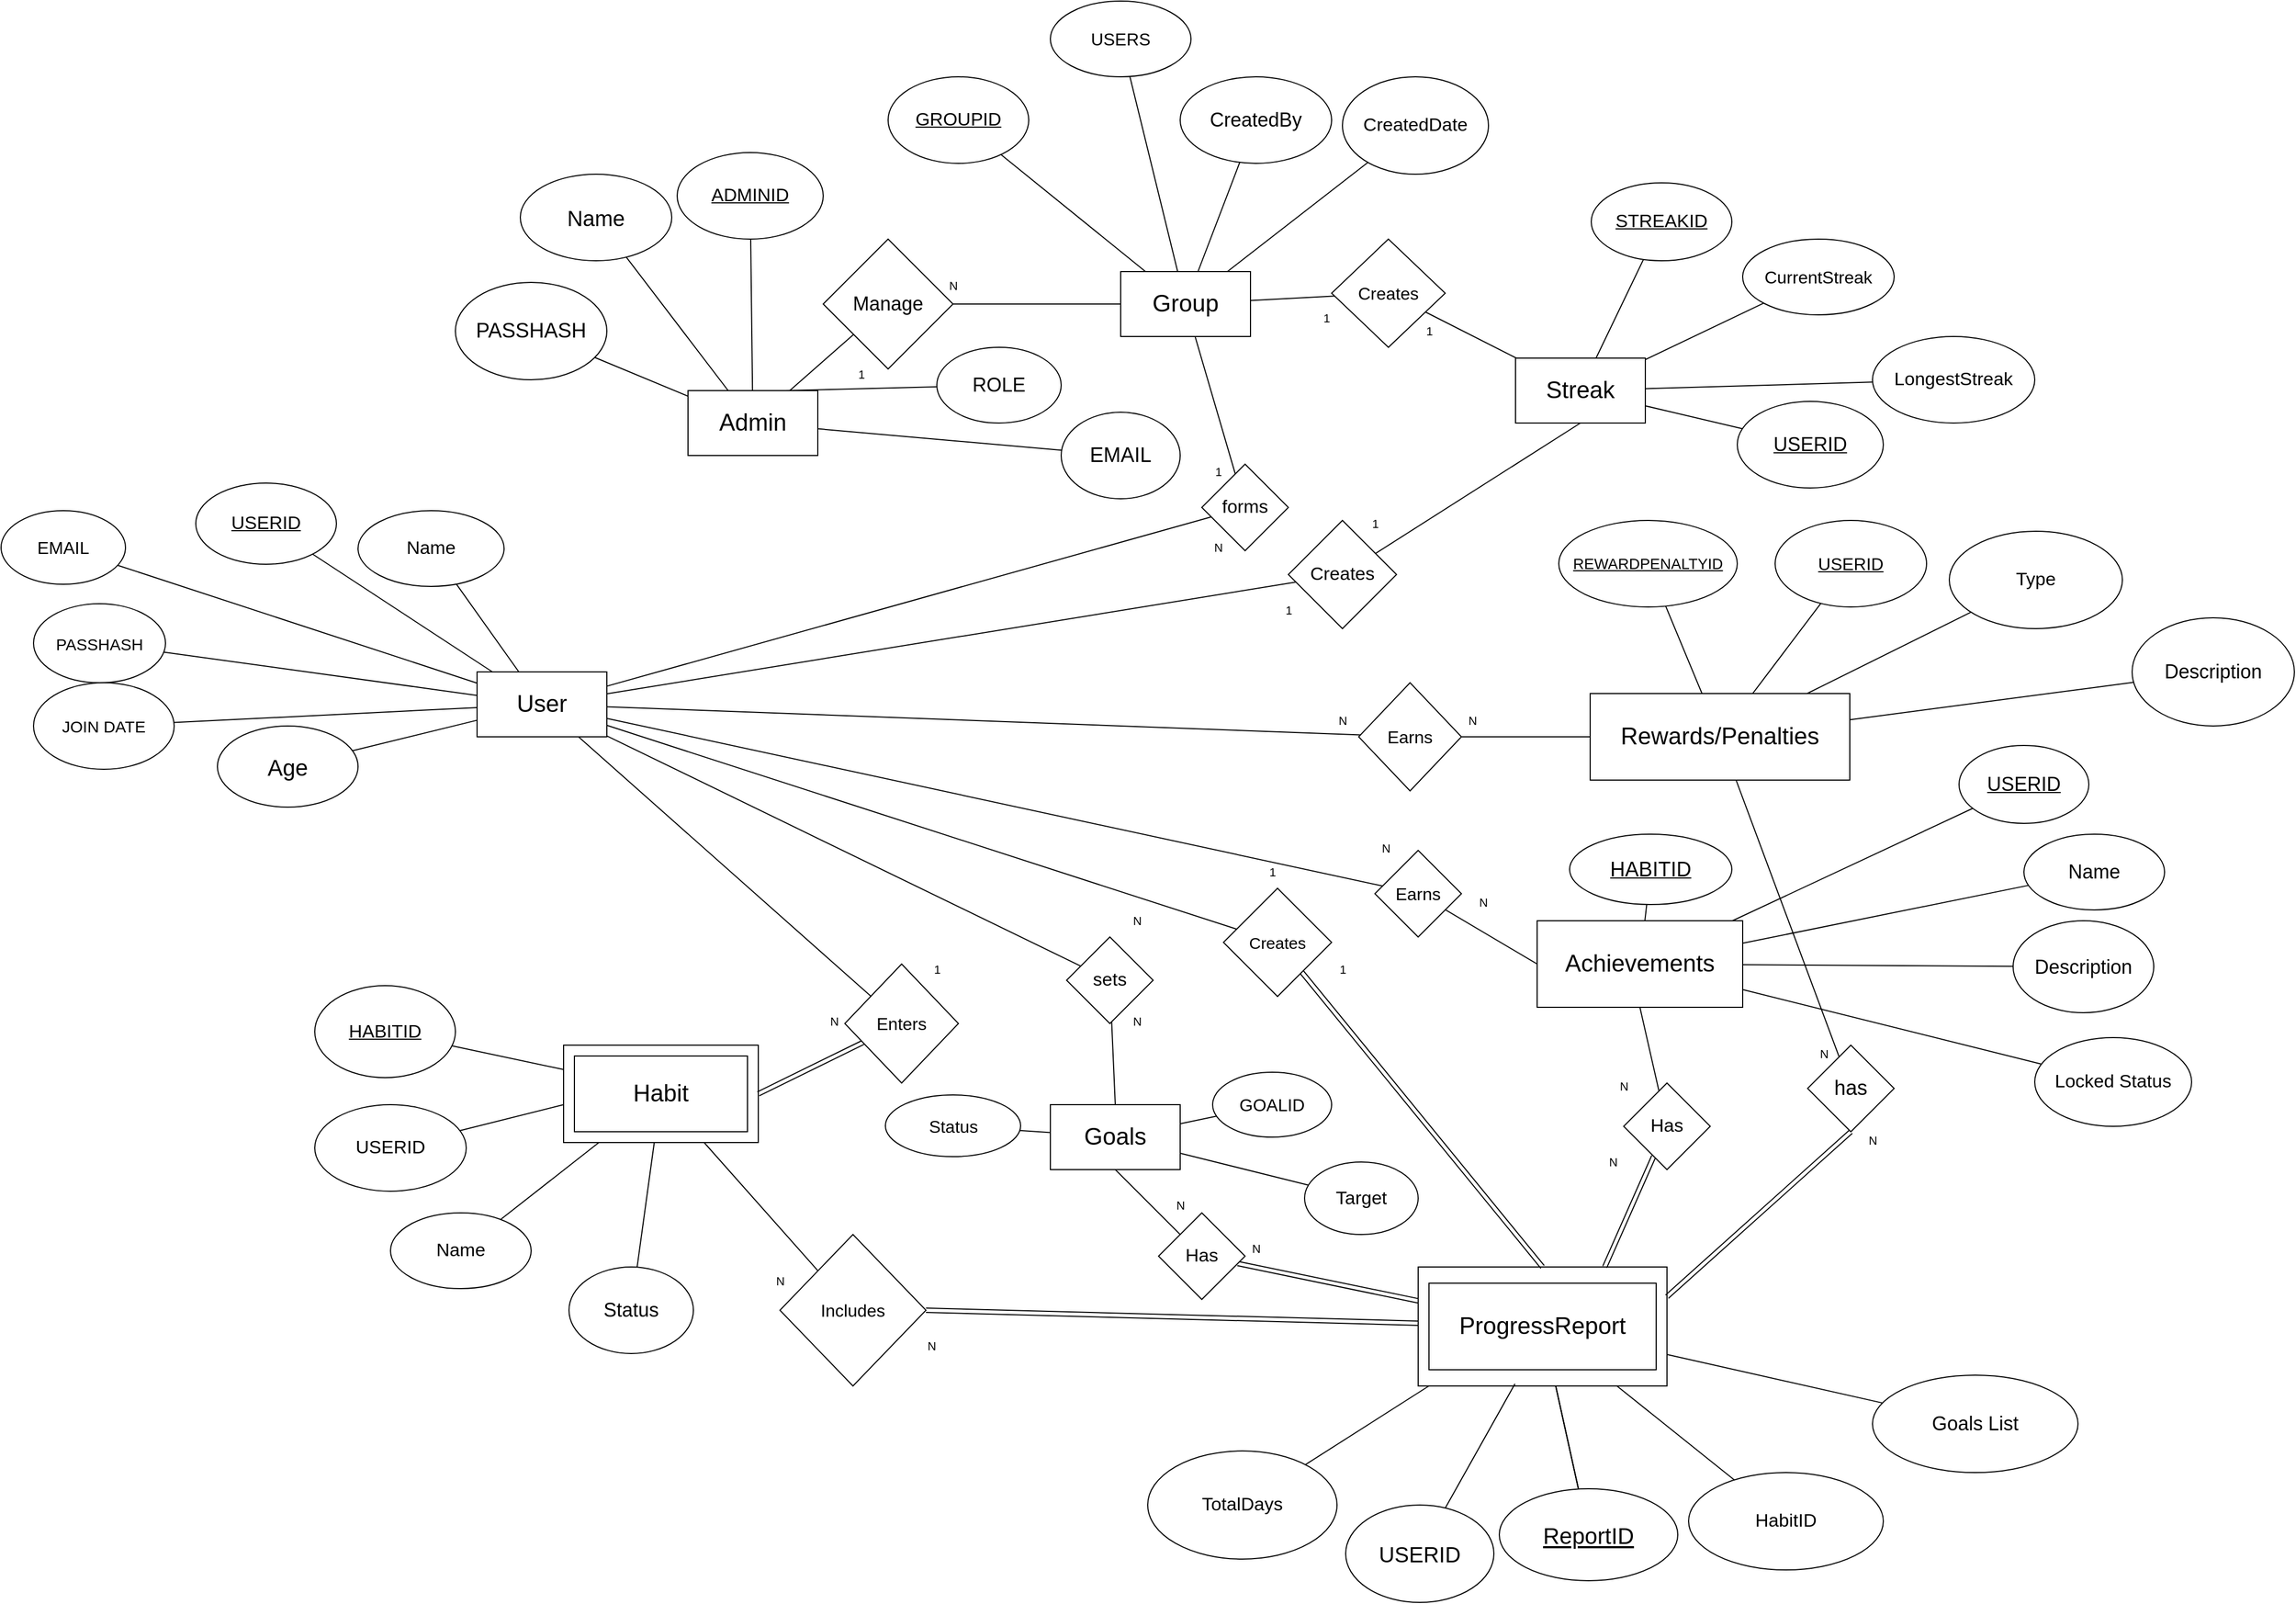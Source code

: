 <mxfile version="26.0.16">
  <diagram name="Page-1" id="hksbCuW23tJVjGmWREl6">
    <mxGraphModel dx="4067" dy="3010" grid="1" gridSize="10" guides="1" tooltips="1" connect="1" arrows="1" fold="1" page="1" pageScale="1" pageWidth="850" pageHeight="1100" math="0" shadow="0">
      <root>
        <mxCell id="0" />
        <mxCell id="1" parent="0" />
        <mxCell id="W9ihRem-RopsjmL4uKQ5-1" value="" style="edgeStyle=none;shape=link;rounded=0;orthogonalLoop=1;jettySize=auto;html=1;strokeColor=default;align=center;verticalAlign=middle;fontFamily=Helvetica;fontSize=11;fontColor=default;labelBackgroundColor=default;startFill=0;endArrow=none;" edge="1" parent="1" source="W9ihRem-RopsjmL4uKQ5-8" target="W9ihRem-RopsjmL4uKQ5-91">
          <mxGeometry relative="1" as="geometry" />
        </mxCell>
        <mxCell id="W9ihRem-RopsjmL4uKQ5-2" style="edgeStyle=none;shape=link;rounded=0;orthogonalLoop=1;jettySize=auto;html=1;strokeColor=default;align=center;verticalAlign=middle;fontFamily=Helvetica;fontSize=11;fontColor=default;labelBackgroundColor=default;startFill=0;endArrow=none;entryX=1;entryY=0.5;entryDx=0;entryDy=0;" edge="1" parent="1" source="W9ihRem-RopsjmL4uKQ5-8" target="W9ihRem-RopsjmL4uKQ5-92">
          <mxGeometry relative="1" as="geometry">
            <mxPoint x="200" y="1010" as="targetPoint" />
          </mxGeometry>
        </mxCell>
        <mxCell id="W9ihRem-RopsjmL4uKQ5-3" value="" style="edgeStyle=none;shape=connector;rounded=0;orthogonalLoop=1;jettySize=auto;html=1;strokeColor=default;align=center;verticalAlign=middle;fontFamily=Helvetica;fontSize=11;fontColor=default;labelBackgroundColor=default;startFill=0;endArrow=none;" edge="1" parent="1" source="W9ihRem-RopsjmL4uKQ5-8" target="W9ihRem-RopsjmL4uKQ5-120">
          <mxGeometry relative="1" as="geometry" />
        </mxCell>
        <mxCell id="W9ihRem-RopsjmL4uKQ5-4" value="" style="edgeStyle=none;shape=connector;rounded=0;orthogonalLoop=1;jettySize=auto;html=1;strokeColor=default;align=center;verticalAlign=middle;fontFamily=Helvetica;fontSize=11;fontColor=default;labelBackgroundColor=default;startFill=0;endArrow=none;" edge="1" parent="1" source="W9ihRem-RopsjmL4uKQ5-8" target="W9ihRem-RopsjmL4uKQ5-122">
          <mxGeometry relative="1" as="geometry" />
        </mxCell>
        <mxCell id="W9ihRem-RopsjmL4uKQ5-5" value="" style="edgeStyle=none;shape=connector;rounded=0;orthogonalLoop=1;jettySize=auto;html=1;strokeColor=default;align=center;verticalAlign=middle;fontFamily=Helvetica;fontSize=11;fontColor=default;labelBackgroundColor=default;startFill=0;endArrow=none;" edge="1" parent="1" source="W9ihRem-RopsjmL4uKQ5-8" target="W9ihRem-RopsjmL4uKQ5-120">
          <mxGeometry relative="1" as="geometry" />
        </mxCell>
        <mxCell id="W9ihRem-RopsjmL4uKQ5-6" value="" style="edgeStyle=none;shape=connector;rounded=0;orthogonalLoop=1;jettySize=auto;html=1;strokeColor=default;align=center;verticalAlign=middle;fontFamily=Helvetica;fontSize=11;fontColor=default;labelBackgroundColor=default;startFill=0;endArrow=none;" edge="1" parent="1" source="W9ihRem-RopsjmL4uKQ5-8" target="W9ihRem-RopsjmL4uKQ5-120">
          <mxGeometry relative="1" as="geometry" />
        </mxCell>
        <mxCell id="W9ihRem-RopsjmL4uKQ5-7" value="" style="edgeStyle=none;shape=connector;rounded=0;orthogonalLoop=1;jettySize=auto;html=1;strokeColor=default;align=center;verticalAlign=middle;fontFamily=Helvetica;fontSize=11;fontColor=default;labelBackgroundColor=default;startFill=0;endArrow=none;" edge="1" parent="1" source="W9ihRem-RopsjmL4uKQ5-8" target="W9ihRem-RopsjmL4uKQ5-124">
          <mxGeometry relative="1" as="geometry" />
        </mxCell>
        <mxCell id="W9ihRem-RopsjmL4uKQ5-8" value="" style="rounded=0;whiteSpace=wrap;html=1;fontFamily=Helvetica;fontSize=11;fontColor=default;labelBackgroundColor=default;" vertex="1" parent="1">
          <mxGeometry x="640" y="940" width="230" height="110" as="geometry" />
        </mxCell>
        <mxCell id="W9ihRem-RopsjmL4uKQ5-9" value="" style="edgeStyle=none;shape=connector;rounded=0;orthogonalLoop=1;jettySize=auto;html=1;strokeColor=default;align=center;verticalAlign=middle;fontFamily=Helvetica;fontSize=11;fontColor=default;labelBackgroundColor=default;startFill=0;endArrow=none;" edge="1" parent="1" source="W9ihRem-RopsjmL4uKQ5-13" target="W9ihRem-RopsjmL4uKQ5-92">
          <mxGeometry relative="1" as="geometry" />
        </mxCell>
        <mxCell id="W9ihRem-RopsjmL4uKQ5-10" value="" style="edgeStyle=none;shape=connector;rounded=0;orthogonalLoop=1;jettySize=auto;html=1;strokeColor=default;align=center;verticalAlign=middle;fontFamily=Helvetica;fontSize=11;fontColor=default;labelBackgroundColor=default;startFill=0;endArrow=none;" edge="1" parent="1" source="W9ihRem-RopsjmL4uKQ5-13" target="W9ihRem-RopsjmL4uKQ5-146">
          <mxGeometry relative="1" as="geometry" />
        </mxCell>
        <mxCell id="W9ihRem-RopsjmL4uKQ5-11" value="" style="edgeStyle=none;shape=connector;rounded=0;orthogonalLoop=1;jettySize=auto;html=1;strokeColor=default;align=center;verticalAlign=middle;fontFamily=Helvetica;fontSize=11;fontColor=default;labelBackgroundColor=default;startFill=0;endArrow=none;" edge="1" parent="1" source="W9ihRem-RopsjmL4uKQ5-13" target="W9ihRem-RopsjmL4uKQ5-147">
          <mxGeometry relative="1" as="geometry" />
        </mxCell>
        <mxCell id="W9ihRem-RopsjmL4uKQ5-12" value="" style="edgeStyle=none;shape=connector;rounded=0;orthogonalLoop=1;jettySize=auto;html=1;strokeColor=default;align=center;verticalAlign=middle;fontFamily=Helvetica;fontSize=11;fontColor=default;labelBackgroundColor=default;startFill=0;endArrow=none;exitX=0;exitY=0.25;exitDx=0;exitDy=0;" edge="1" parent="1" source="W9ihRem-RopsjmL4uKQ5-13" target="W9ihRem-RopsjmL4uKQ5-148">
          <mxGeometry relative="1" as="geometry">
            <mxPoint x="-150" y="710.182" as="sourcePoint" />
          </mxGeometry>
        </mxCell>
        <mxCell id="W9ihRem-RopsjmL4uKQ5-13" value="" style="rounded=0;whiteSpace=wrap;html=1;fontFamily=Helvetica;fontSize=11;fontColor=default;labelBackgroundColor=default;" vertex="1" parent="1">
          <mxGeometry x="-150" y="735" width="180" height="90" as="geometry" />
        </mxCell>
        <mxCell id="W9ihRem-RopsjmL4uKQ5-14" value="" style="shape=connector;rounded=0;orthogonalLoop=1;jettySize=auto;html=1;strokeColor=default;align=center;verticalAlign=middle;fontFamily=Helvetica;fontSize=11;fontColor=default;labelBackgroundColor=default;startFill=0;endArrow=none;" edge="1" parent="1" source="W9ihRem-RopsjmL4uKQ5-20" target="W9ihRem-RopsjmL4uKQ5-74">
          <mxGeometry relative="1" as="geometry" />
        </mxCell>
        <mxCell id="W9ihRem-RopsjmL4uKQ5-15" value="" style="edgeStyle=none;shape=connector;rounded=0;orthogonalLoop=1;jettySize=auto;html=1;strokeColor=default;align=center;verticalAlign=middle;fontFamily=Helvetica;fontSize=11;fontColor=default;labelBackgroundColor=default;startFill=0;endArrow=none;" edge="1" parent="1" source="W9ihRem-RopsjmL4uKQ5-20" target="W9ihRem-RopsjmL4uKQ5-155">
          <mxGeometry relative="1" as="geometry" />
        </mxCell>
        <mxCell id="W9ihRem-RopsjmL4uKQ5-16" value="" style="edgeStyle=none;shape=connector;rounded=0;orthogonalLoop=1;jettySize=auto;html=1;strokeColor=default;align=center;verticalAlign=middle;fontFamily=Helvetica;fontSize=11;fontColor=default;labelBackgroundColor=default;startFill=0;endArrow=none;" edge="1" parent="1" source="W9ihRem-RopsjmL4uKQ5-20" target="W9ihRem-RopsjmL4uKQ5-156">
          <mxGeometry relative="1" as="geometry" />
        </mxCell>
        <mxCell id="W9ihRem-RopsjmL4uKQ5-17" value="" style="edgeStyle=none;shape=connector;rounded=0;orthogonalLoop=1;jettySize=auto;html=1;strokeColor=default;align=center;verticalAlign=middle;fontFamily=Helvetica;fontSize=11;fontColor=default;labelBackgroundColor=default;startFill=0;endArrow=none;" edge="1" parent="1" source="W9ihRem-RopsjmL4uKQ5-20" target="W9ihRem-RopsjmL4uKQ5-157">
          <mxGeometry relative="1" as="geometry" />
        </mxCell>
        <mxCell id="W9ihRem-RopsjmL4uKQ5-18" value="" style="edgeStyle=none;shape=connector;rounded=0;orthogonalLoop=1;jettySize=auto;html=1;strokeColor=default;align=center;verticalAlign=middle;fontFamily=Helvetica;fontSize=11;fontColor=default;labelBackgroundColor=default;startFill=0;endArrow=none;exitX=0.75;exitY=0;exitDx=0;exitDy=0;" edge="1" parent="1" source="W9ihRem-RopsjmL4uKQ5-20" target="W9ihRem-RopsjmL4uKQ5-158">
          <mxGeometry relative="1" as="geometry">
            <mxPoint x="134.979" y="190" as="sourcePoint" />
          </mxGeometry>
        </mxCell>
        <mxCell id="W9ihRem-RopsjmL4uKQ5-19" value="" style="edgeStyle=none;shape=connector;rounded=0;orthogonalLoop=1;jettySize=auto;html=1;strokeColor=default;align=center;verticalAlign=middle;fontFamily=Helvetica;fontSize=11;fontColor=default;labelBackgroundColor=default;startFill=0;endArrow=none;" edge="1" parent="1" source="W9ihRem-RopsjmL4uKQ5-20" target="W9ihRem-RopsjmL4uKQ5-159">
          <mxGeometry relative="1" as="geometry" />
        </mxCell>
        <mxCell id="W9ihRem-RopsjmL4uKQ5-20" value="&lt;font style=&quot;font-size: 22px;&quot;&gt;Admin&lt;/font&gt;" style="rounded=0;whiteSpace=wrap;html=1;" vertex="1" parent="1">
          <mxGeometry x="-35" y="130" width="120" height="60" as="geometry" />
        </mxCell>
        <mxCell id="W9ihRem-RopsjmL4uKQ5-21" value="" style="edgeStyle=none;shape=connector;rounded=0;orthogonalLoop=1;jettySize=auto;html=1;strokeColor=default;align=center;verticalAlign=middle;fontFamily=Helvetica;fontSize=11;fontColor=default;labelBackgroundColor=default;startFill=0;endArrow=none;" edge="1" parent="1" source="W9ihRem-RopsjmL4uKQ5-26" target="W9ihRem-RopsjmL4uKQ5-125">
          <mxGeometry relative="1" as="geometry" />
        </mxCell>
        <mxCell id="W9ihRem-RopsjmL4uKQ5-22" value="" style="edgeStyle=none;shape=connector;rounded=0;orthogonalLoop=1;jettySize=auto;html=1;strokeColor=default;align=center;verticalAlign=middle;fontFamily=Helvetica;fontSize=11;fontColor=default;labelBackgroundColor=default;startFill=0;endArrow=none;" edge="1" parent="1" source="W9ihRem-RopsjmL4uKQ5-26" target="W9ihRem-RopsjmL4uKQ5-126">
          <mxGeometry relative="1" as="geometry" />
        </mxCell>
        <mxCell id="W9ihRem-RopsjmL4uKQ5-23" value="" style="edgeStyle=none;shape=connector;rounded=0;orthogonalLoop=1;jettySize=auto;html=1;strokeColor=default;align=center;verticalAlign=middle;fontFamily=Helvetica;fontSize=11;fontColor=default;labelBackgroundColor=default;startFill=0;endArrow=none;" edge="1" parent="1" source="W9ihRem-RopsjmL4uKQ5-26" target="W9ihRem-RopsjmL4uKQ5-127">
          <mxGeometry relative="1" as="geometry" />
        </mxCell>
        <mxCell id="W9ihRem-RopsjmL4uKQ5-24" value="" style="edgeStyle=none;shape=connector;rounded=0;orthogonalLoop=1;jettySize=auto;html=1;strokeColor=default;align=center;verticalAlign=middle;fontFamily=Helvetica;fontSize=11;fontColor=default;labelBackgroundColor=default;startFill=0;endArrow=none;" edge="1" parent="1" source="W9ihRem-RopsjmL4uKQ5-26" target="W9ihRem-RopsjmL4uKQ5-128">
          <mxGeometry relative="1" as="geometry" />
        </mxCell>
        <mxCell id="W9ihRem-RopsjmL4uKQ5-25" value="" style="edgeStyle=none;shape=connector;rounded=0;orthogonalLoop=1;jettySize=auto;html=1;strokeColor=default;align=center;verticalAlign=middle;fontFamily=Helvetica;fontSize=11;fontColor=default;labelBackgroundColor=default;startFill=0;endArrow=none;" edge="1" parent="1" source="W9ihRem-RopsjmL4uKQ5-26" target="W9ihRem-RopsjmL4uKQ5-129">
          <mxGeometry relative="1" as="geometry" />
        </mxCell>
        <mxCell id="W9ihRem-RopsjmL4uKQ5-26" value="&lt;font style=&quot;font-size: 22px;&quot;&gt;Achievements&lt;/font&gt;" style="rounded=0;whiteSpace=wrap;html=1;" vertex="1" parent="1">
          <mxGeometry x="750" y="620" width="190" height="80" as="geometry" />
        </mxCell>
        <mxCell id="W9ihRem-RopsjmL4uKQ5-27" value="" style="edgeStyle=none;shape=connector;rounded=0;orthogonalLoop=1;jettySize=auto;html=1;strokeColor=default;align=center;verticalAlign=middle;fontFamily=Helvetica;fontSize=11;fontColor=default;labelBackgroundColor=default;startFill=0;endArrow=none;" edge="1" parent="1" source="W9ihRem-RopsjmL4uKQ5-31" target="W9ihRem-RopsjmL4uKQ5-134">
          <mxGeometry relative="1" as="geometry" />
        </mxCell>
        <mxCell id="W9ihRem-RopsjmL4uKQ5-28" value="" style="edgeStyle=none;shape=connector;rounded=0;orthogonalLoop=1;jettySize=auto;html=1;strokeColor=default;align=center;verticalAlign=middle;fontFamily=Helvetica;fontSize=11;fontColor=default;labelBackgroundColor=default;startFill=0;endArrow=none;" edge="1" parent="1" source="W9ihRem-RopsjmL4uKQ5-31" target="W9ihRem-RopsjmL4uKQ5-135">
          <mxGeometry relative="1" as="geometry" />
        </mxCell>
        <mxCell id="W9ihRem-RopsjmL4uKQ5-29" value="" style="edgeStyle=none;shape=connector;rounded=0;orthogonalLoop=1;jettySize=auto;html=1;strokeColor=default;align=center;verticalAlign=middle;fontFamily=Helvetica;fontSize=11;fontColor=default;labelBackgroundColor=default;startFill=0;endArrow=none;" edge="1" parent="1" source="W9ihRem-RopsjmL4uKQ5-31" target="W9ihRem-RopsjmL4uKQ5-136">
          <mxGeometry relative="1" as="geometry" />
        </mxCell>
        <mxCell id="W9ihRem-RopsjmL4uKQ5-30" value="" style="edgeStyle=none;shape=connector;rounded=0;orthogonalLoop=1;jettySize=auto;html=1;strokeColor=default;align=center;verticalAlign=middle;fontFamily=Helvetica;fontSize=11;fontColor=default;labelBackgroundColor=default;startFill=0;endArrow=none;" edge="1" parent="1" source="W9ihRem-RopsjmL4uKQ5-31" target="W9ihRem-RopsjmL4uKQ5-137">
          <mxGeometry relative="1" as="geometry" />
        </mxCell>
        <mxCell id="W9ihRem-RopsjmL4uKQ5-31" value="&lt;font style=&quot;font-size: 22px;&quot;&gt;Streak&lt;/font&gt;" style="rounded=0;whiteSpace=wrap;html=1;" vertex="1" parent="1">
          <mxGeometry x="730" y="100" width="120" height="60" as="geometry" />
        </mxCell>
        <mxCell id="W9ihRem-RopsjmL4uKQ5-32" value="" style="edgeStyle=none;shape=connector;rounded=0;orthogonalLoop=1;jettySize=auto;html=1;strokeColor=default;align=center;verticalAlign=middle;fontFamily=Helvetica;fontSize=11;fontColor=default;labelBackgroundColor=default;startFill=0;endArrow=none;" edge="1" parent="1" target="W9ihRem-RopsjmL4uKQ5-145">
          <mxGeometry relative="1" as="geometry">
            <mxPoint x="-150" y="790" as="sourcePoint" />
          </mxGeometry>
        </mxCell>
        <mxCell id="W9ihRem-RopsjmL4uKQ5-33" value="&lt;font style=&quot;font-size: 22px;&quot;&gt;Habit&lt;/font&gt;" style="rounded=0;whiteSpace=wrap;html=1;" vertex="1" parent="1">
          <mxGeometry x="-140" y="745" width="160" height="70" as="geometry" />
        </mxCell>
        <mxCell id="W9ihRem-RopsjmL4uKQ5-34" value="" style="edgeStyle=none;shape=connector;rounded=0;orthogonalLoop=1;jettySize=auto;html=1;strokeColor=default;align=center;verticalAlign=middle;fontFamily=Helvetica;fontSize=11;fontColor=default;labelBackgroundColor=default;startFill=0;endArrow=none;" edge="1" parent="1" source="W9ihRem-RopsjmL4uKQ5-39" target="W9ihRem-RopsjmL4uKQ5-82">
          <mxGeometry relative="1" as="geometry" />
        </mxCell>
        <mxCell id="W9ihRem-RopsjmL4uKQ5-35" value="" style="edgeStyle=none;shape=connector;rounded=0;orthogonalLoop=1;jettySize=auto;html=1;strokeColor=default;align=center;verticalAlign=middle;fontFamily=Helvetica;fontSize=11;fontColor=default;labelBackgroundColor=default;startFill=0;endArrow=none;" edge="1" parent="1" source="W9ihRem-RopsjmL4uKQ5-39" target="W9ihRem-RopsjmL4uKQ5-130">
          <mxGeometry relative="1" as="geometry" />
        </mxCell>
        <mxCell id="W9ihRem-RopsjmL4uKQ5-36" value="" style="edgeStyle=none;shape=connector;rounded=0;orthogonalLoop=1;jettySize=auto;html=1;strokeColor=default;align=center;verticalAlign=middle;fontFamily=Helvetica;fontSize=11;fontColor=default;labelBackgroundColor=default;startFill=0;endArrow=none;" edge="1" parent="1" source="W9ihRem-RopsjmL4uKQ5-39" target="W9ihRem-RopsjmL4uKQ5-131">
          <mxGeometry relative="1" as="geometry" />
        </mxCell>
        <mxCell id="W9ihRem-RopsjmL4uKQ5-37" value="" style="edgeStyle=none;shape=connector;rounded=0;orthogonalLoop=1;jettySize=auto;html=1;strokeColor=default;align=center;verticalAlign=middle;fontFamily=Helvetica;fontSize=11;fontColor=default;labelBackgroundColor=default;startFill=0;endArrow=none;" edge="1" parent="1" source="W9ihRem-RopsjmL4uKQ5-39" target="W9ihRem-RopsjmL4uKQ5-132">
          <mxGeometry relative="1" as="geometry" />
        </mxCell>
        <mxCell id="W9ihRem-RopsjmL4uKQ5-38" value="" style="edgeStyle=none;shape=connector;rounded=0;orthogonalLoop=1;jettySize=auto;html=1;strokeColor=default;align=center;verticalAlign=middle;fontFamily=Helvetica;fontSize=11;fontColor=default;labelBackgroundColor=default;startFill=0;endArrow=none;" edge="1" parent="1" source="W9ihRem-RopsjmL4uKQ5-39" target="W9ihRem-RopsjmL4uKQ5-133">
          <mxGeometry relative="1" as="geometry" />
        </mxCell>
        <mxCell id="W9ihRem-RopsjmL4uKQ5-39" value="&lt;font style=&quot;font-size: 22px;&quot;&gt;Group&lt;/font&gt;" style="rounded=0;whiteSpace=wrap;html=1;" vertex="1" parent="1">
          <mxGeometry x="365" y="20" width="120" height="60" as="geometry" />
        </mxCell>
        <mxCell id="W9ihRem-RopsjmL4uKQ5-40" style="rounded=0;orthogonalLoop=1;jettySize=auto;html=1;endArrow=none;startFill=0;" edge="1" parent="1" source="W9ihRem-RopsjmL4uKQ5-53" target="W9ihRem-RopsjmL4uKQ5-70">
          <mxGeometry relative="1" as="geometry" />
        </mxCell>
        <mxCell id="W9ihRem-RopsjmL4uKQ5-41" value="" style="shape=connector;rounded=0;orthogonalLoop=1;jettySize=auto;html=1;strokeColor=default;align=center;verticalAlign=middle;fontFamily=Helvetica;fontSize=11;fontColor=default;labelBackgroundColor=default;startFill=0;endArrow=none;" edge="1" parent="1" source="W9ihRem-RopsjmL4uKQ5-53" target="W9ihRem-RopsjmL4uKQ5-72">
          <mxGeometry relative="1" as="geometry" />
        </mxCell>
        <mxCell id="W9ihRem-RopsjmL4uKQ5-42" value="" style="shape=connector;rounded=0;orthogonalLoop=1;jettySize=auto;html=1;strokeColor=default;align=center;verticalAlign=middle;fontFamily=Helvetica;fontSize=11;fontColor=default;labelBackgroundColor=default;startFill=0;endArrow=none;" edge="1" parent="1" source="W9ihRem-RopsjmL4uKQ5-53" target="W9ihRem-RopsjmL4uKQ5-76">
          <mxGeometry relative="1" as="geometry" />
        </mxCell>
        <mxCell id="W9ihRem-RopsjmL4uKQ5-43" value="" style="edgeStyle=none;shape=connector;rounded=0;orthogonalLoop=1;jettySize=auto;html=1;strokeColor=default;align=center;verticalAlign=middle;fontFamily=Helvetica;fontSize=11;fontColor=default;labelBackgroundColor=default;startFill=0;endArrow=none;" edge="1" parent="1" source="W9ihRem-RopsjmL4uKQ5-53" target="W9ihRem-RopsjmL4uKQ5-78">
          <mxGeometry relative="1" as="geometry" />
        </mxCell>
        <mxCell id="W9ihRem-RopsjmL4uKQ5-44" value="" style="edgeStyle=none;shape=connector;rounded=0;orthogonalLoop=1;jettySize=auto;html=1;strokeColor=default;align=center;verticalAlign=middle;fontFamily=Helvetica;fontSize=11;fontColor=default;labelBackgroundColor=default;startFill=0;endArrow=none;" edge="1" parent="1" source="W9ihRem-RopsjmL4uKQ5-53" target="W9ihRem-RopsjmL4uKQ5-80">
          <mxGeometry relative="1" as="geometry" />
        </mxCell>
        <mxCell id="W9ihRem-RopsjmL4uKQ5-45" value="" style="edgeStyle=none;shape=connector;rounded=0;orthogonalLoop=1;jettySize=auto;html=1;strokeColor=default;align=center;verticalAlign=middle;fontFamily=Helvetica;fontSize=11;fontColor=default;labelBackgroundColor=default;startFill=0;endArrow=none;" edge="1" parent="1" source="W9ihRem-RopsjmL4uKQ5-53" target="W9ihRem-RopsjmL4uKQ5-85">
          <mxGeometry relative="1" as="geometry" />
        </mxCell>
        <mxCell id="W9ihRem-RopsjmL4uKQ5-46" value="" style="edgeStyle=none;shape=connector;rounded=0;orthogonalLoop=1;jettySize=auto;html=1;strokeColor=default;align=center;verticalAlign=middle;fontFamily=Helvetica;fontSize=11;fontColor=default;labelBackgroundColor=default;startFill=0;endArrow=none;" edge="1" parent="1" source="W9ihRem-RopsjmL4uKQ5-53" target="W9ihRem-RopsjmL4uKQ5-87">
          <mxGeometry relative="1" as="geometry" />
        </mxCell>
        <mxCell id="W9ihRem-RopsjmL4uKQ5-47" value="" style="edgeStyle=none;shape=connector;rounded=0;orthogonalLoop=1;jettySize=auto;html=1;strokeColor=default;align=center;verticalAlign=middle;fontFamily=Helvetica;fontSize=11;fontColor=default;labelBackgroundColor=default;startFill=0;endArrow=none;" edge="1" parent="1" source="W9ihRem-RopsjmL4uKQ5-53" target="W9ihRem-RopsjmL4uKQ5-149">
          <mxGeometry relative="1" as="geometry" />
        </mxCell>
        <mxCell id="W9ihRem-RopsjmL4uKQ5-48" value="" style="edgeStyle=none;shape=connector;rounded=0;orthogonalLoop=1;jettySize=auto;html=1;strokeColor=default;align=center;verticalAlign=middle;fontFamily=Helvetica;fontSize=11;fontColor=default;labelBackgroundColor=default;startFill=0;endArrow=none;" edge="1" parent="1" source="W9ihRem-RopsjmL4uKQ5-53" target="W9ihRem-RopsjmL4uKQ5-150">
          <mxGeometry relative="1" as="geometry" />
        </mxCell>
        <mxCell id="W9ihRem-RopsjmL4uKQ5-49" value="" style="edgeStyle=none;shape=connector;rounded=0;orthogonalLoop=1;jettySize=auto;html=1;strokeColor=default;align=center;verticalAlign=middle;fontFamily=Helvetica;fontSize=11;fontColor=default;labelBackgroundColor=default;startFill=0;endArrow=none;" edge="1" parent="1" source="W9ihRem-RopsjmL4uKQ5-53" target="W9ihRem-RopsjmL4uKQ5-151">
          <mxGeometry relative="1" as="geometry" />
        </mxCell>
        <mxCell id="W9ihRem-RopsjmL4uKQ5-50" value="" style="edgeStyle=none;shape=connector;rounded=0;orthogonalLoop=1;jettySize=auto;html=1;strokeColor=default;align=center;verticalAlign=middle;fontFamily=Helvetica;fontSize=11;fontColor=default;labelBackgroundColor=default;startFill=0;endArrow=none;" edge="1" parent="1" source="W9ihRem-RopsjmL4uKQ5-53" target="W9ihRem-RopsjmL4uKQ5-152">
          <mxGeometry relative="1" as="geometry" />
        </mxCell>
        <mxCell id="W9ihRem-RopsjmL4uKQ5-51" value="" style="edgeStyle=none;shape=connector;rounded=0;orthogonalLoop=1;jettySize=auto;html=1;strokeColor=default;align=center;verticalAlign=middle;fontFamily=Helvetica;fontSize=11;fontColor=default;labelBackgroundColor=default;startFill=0;endArrow=none;" edge="1" parent="1" source="W9ihRem-RopsjmL4uKQ5-53" target="W9ihRem-RopsjmL4uKQ5-153">
          <mxGeometry relative="1" as="geometry" />
        </mxCell>
        <mxCell id="W9ihRem-RopsjmL4uKQ5-52" value="" style="edgeStyle=none;shape=connector;rounded=0;orthogonalLoop=1;jettySize=auto;html=1;strokeColor=default;align=center;verticalAlign=middle;fontFamily=Helvetica;fontSize=11;fontColor=default;labelBackgroundColor=default;startFill=0;endArrow=none;" edge="1" parent="1" source="W9ihRem-RopsjmL4uKQ5-53" target="W9ihRem-RopsjmL4uKQ5-154">
          <mxGeometry relative="1" as="geometry" />
        </mxCell>
        <mxCell id="W9ihRem-RopsjmL4uKQ5-53" value="&lt;font style=&quot;font-size: 22px;&quot;&gt;User&lt;/font&gt;" style="rounded=0;whiteSpace=wrap;html=1;" vertex="1" parent="1">
          <mxGeometry x="-230" y="390" width="120" height="60" as="geometry" />
        </mxCell>
        <mxCell id="W9ihRem-RopsjmL4uKQ5-54" value="" style="edgeStyle=none;shape=connector;rounded=0;orthogonalLoop=1;jettySize=auto;html=1;strokeColor=default;align=center;verticalAlign=middle;fontFamily=Helvetica;fontSize=11;fontColor=default;labelBackgroundColor=default;startFill=0;endArrow=none;" edge="1" parent="1" source="W9ihRem-RopsjmL4uKQ5-57" target="W9ihRem-RopsjmL4uKQ5-142">
          <mxGeometry relative="1" as="geometry" />
        </mxCell>
        <mxCell id="W9ihRem-RopsjmL4uKQ5-55" value="" style="edgeStyle=none;shape=connector;rounded=0;orthogonalLoop=1;jettySize=auto;html=1;strokeColor=default;align=center;verticalAlign=middle;fontFamily=Helvetica;fontSize=11;fontColor=default;labelBackgroundColor=default;startFill=0;endArrow=none;" edge="1" parent="1" source="W9ihRem-RopsjmL4uKQ5-57" target="W9ihRem-RopsjmL4uKQ5-143">
          <mxGeometry relative="1" as="geometry" />
        </mxCell>
        <mxCell id="W9ihRem-RopsjmL4uKQ5-56" value="" style="edgeStyle=none;shape=connector;rounded=0;orthogonalLoop=1;jettySize=auto;html=1;strokeColor=default;align=center;verticalAlign=middle;fontFamily=Helvetica;fontSize=11;fontColor=default;labelBackgroundColor=default;startFill=0;endArrow=none;" edge="1" parent="1" source="W9ihRem-RopsjmL4uKQ5-57" target="W9ihRem-RopsjmL4uKQ5-144">
          <mxGeometry relative="1" as="geometry" />
        </mxCell>
        <mxCell id="W9ihRem-RopsjmL4uKQ5-57" value="&lt;font style=&quot;font-size: 22px;&quot;&gt;Goals&lt;/font&gt;" style="rounded=0;whiteSpace=wrap;html=1;" vertex="1" parent="1">
          <mxGeometry x="300" y="790" width="120" height="60" as="geometry" />
        </mxCell>
        <mxCell id="W9ihRem-RopsjmL4uKQ5-58" value="" style="edgeStyle=none;shape=connector;rounded=0;orthogonalLoop=1;jettySize=auto;html=1;strokeColor=default;align=center;verticalAlign=middle;fontFamily=Helvetica;fontSize=11;fontColor=default;labelBackgroundColor=default;startFill=0;endArrow=none;" edge="1" parent="1" source="W9ihRem-RopsjmL4uKQ5-63" target="W9ihRem-RopsjmL4uKQ5-93">
          <mxGeometry relative="1" as="geometry" />
        </mxCell>
        <mxCell id="W9ihRem-RopsjmL4uKQ5-59" value="" style="edgeStyle=none;shape=connector;rounded=0;orthogonalLoop=1;jettySize=auto;html=1;strokeColor=default;align=center;verticalAlign=middle;fontFamily=Helvetica;fontSize=11;fontColor=default;labelBackgroundColor=default;startFill=0;endArrow=none;" edge="1" parent="1" source="W9ihRem-RopsjmL4uKQ5-63" target="W9ihRem-RopsjmL4uKQ5-138">
          <mxGeometry relative="1" as="geometry" />
        </mxCell>
        <mxCell id="W9ihRem-RopsjmL4uKQ5-60" value="" style="edgeStyle=none;shape=connector;rounded=0;orthogonalLoop=1;jettySize=auto;html=1;strokeColor=default;align=center;verticalAlign=middle;fontFamily=Helvetica;fontSize=11;fontColor=default;labelBackgroundColor=default;startFill=0;endArrow=none;" edge="1" parent="1" source="W9ihRem-RopsjmL4uKQ5-63" target="W9ihRem-RopsjmL4uKQ5-139">
          <mxGeometry relative="1" as="geometry" />
        </mxCell>
        <mxCell id="W9ihRem-RopsjmL4uKQ5-61" value="" style="edgeStyle=none;shape=connector;rounded=0;orthogonalLoop=1;jettySize=auto;html=1;strokeColor=default;align=center;verticalAlign=middle;fontFamily=Helvetica;fontSize=11;fontColor=default;labelBackgroundColor=default;startFill=0;endArrow=none;" edge="1" parent="1" source="W9ihRem-RopsjmL4uKQ5-63" target="W9ihRem-RopsjmL4uKQ5-140">
          <mxGeometry relative="1" as="geometry" />
        </mxCell>
        <mxCell id="W9ihRem-RopsjmL4uKQ5-62" value="" style="edgeStyle=none;shape=connector;rounded=0;orthogonalLoop=1;jettySize=auto;html=1;strokeColor=default;align=center;verticalAlign=middle;fontFamily=Helvetica;fontSize=11;fontColor=default;labelBackgroundColor=default;startFill=0;endArrow=none;" edge="1" parent="1" source="W9ihRem-RopsjmL4uKQ5-63" target="W9ihRem-RopsjmL4uKQ5-141">
          <mxGeometry relative="1" as="geometry" />
        </mxCell>
        <mxCell id="W9ihRem-RopsjmL4uKQ5-63" value="&lt;font style=&quot;font-size: 22px;&quot;&gt;Rewards/Penalties&lt;/font&gt;" style="rounded=0;whiteSpace=wrap;html=1;" vertex="1" parent="1">
          <mxGeometry x="799" y="410" width="240" height="80" as="geometry" />
        </mxCell>
        <mxCell id="W9ihRem-RopsjmL4uKQ5-64" value="" style="edgeStyle=none;shape=link;rounded=0;orthogonalLoop=1;jettySize=auto;html=1;strokeColor=default;align=center;verticalAlign=middle;fontFamily=Helvetica;fontSize=11;fontColor=default;labelBackgroundColor=default;startFill=0;endArrow=none;exitX=0.75;exitY=0;exitDx=0;exitDy=0;" edge="1" parent="1" source="W9ihRem-RopsjmL4uKQ5-8" target="W9ihRem-RopsjmL4uKQ5-89">
          <mxGeometry relative="1" as="geometry" />
        </mxCell>
        <mxCell id="W9ihRem-RopsjmL4uKQ5-65" style="edgeStyle=none;shape=link;rounded=0;orthogonalLoop=1;jettySize=auto;html=1;entryX=0.5;entryY=1;entryDx=0;entryDy=0;strokeColor=default;align=center;verticalAlign=middle;fontFamily=Helvetica;fontSize=11;fontColor=default;labelBackgroundColor=default;startFill=0;endArrow=none;exitX=1;exitY=0.25;exitDx=0;exitDy=0;" edge="1" parent="1" source="W9ihRem-RopsjmL4uKQ5-8" target="W9ihRem-RopsjmL4uKQ5-93">
          <mxGeometry relative="1" as="geometry" />
        </mxCell>
        <mxCell id="W9ihRem-RopsjmL4uKQ5-66" value="" style="edgeStyle=none;shape=connector;rounded=0;orthogonalLoop=1;jettySize=auto;html=1;strokeColor=default;align=center;verticalAlign=middle;fontFamily=Helvetica;fontSize=11;fontColor=default;labelBackgroundColor=default;startFill=0;endArrow=none;exitX=0.389;exitY=0.982;exitDx=0;exitDy=0;exitPerimeter=0;" edge="1" parent="1" source="W9ihRem-RopsjmL4uKQ5-8" target="W9ihRem-RopsjmL4uKQ5-121">
          <mxGeometry relative="1" as="geometry" />
        </mxCell>
        <mxCell id="W9ihRem-RopsjmL4uKQ5-67" value="" style="edgeStyle=none;shape=connector;rounded=0;orthogonalLoop=1;jettySize=auto;html=1;strokeColor=default;align=center;verticalAlign=middle;fontFamily=Helvetica;fontSize=11;fontColor=default;labelBackgroundColor=default;startFill=0;endArrow=none;exitX=0.043;exitY=1;exitDx=0;exitDy=0;exitPerimeter=0;" edge="1" parent="1" source="W9ihRem-RopsjmL4uKQ5-8" target="W9ihRem-RopsjmL4uKQ5-123">
          <mxGeometry relative="1" as="geometry" />
        </mxCell>
        <mxCell id="W9ihRem-RopsjmL4uKQ5-68" value="&lt;font style=&quot;font-size: 22px;&quot;&gt;ProgressReport&lt;/font&gt;" style="rounded=0;whiteSpace=wrap;html=1;" vertex="1" parent="1">
          <mxGeometry x="650" y="955" width="210" height="80" as="geometry" />
        </mxCell>
        <mxCell id="W9ihRem-RopsjmL4uKQ5-69" style="shape=connector;rounded=0;orthogonalLoop=1;jettySize=auto;html=1;strokeColor=default;align=center;verticalAlign=middle;fontFamily=Helvetica;fontSize=11;fontColor=default;labelBackgroundColor=default;startFill=0;endArrow=none;" edge="1" parent="1" source="W9ihRem-RopsjmL4uKQ5-70" target="W9ihRem-RopsjmL4uKQ5-39">
          <mxGeometry relative="1" as="geometry" />
        </mxCell>
        <mxCell id="W9ihRem-RopsjmL4uKQ5-70" value="&lt;font style=&quot;font-size: 17px;&quot;&gt;forms&lt;/font&gt;" style="rhombus;whiteSpace=wrap;html=1;" vertex="1" parent="1">
          <mxGeometry x="440" y="198" width="80" height="80" as="geometry" />
        </mxCell>
        <mxCell id="W9ihRem-RopsjmL4uKQ5-71" style="shape=connector;rounded=0;orthogonalLoop=1;jettySize=auto;html=1;entryX=0.5;entryY=0;entryDx=0;entryDy=0;strokeColor=default;align=center;verticalAlign=middle;fontFamily=Helvetica;fontSize=11;fontColor=default;labelBackgroundColor=default;startFill=0;endArrow=none;" edge="1" parent="1" source="W9ihRem-RopsjmL4uKQ5-72" target="W9ihRem-RopsjmL4uKQ5-57">
          <mxGeometry relative="1" as="geometry" />
        </mxCell>
        <mxCell id="W9ihRem-RopsjmL4uKQ5-72" value="&lt;font style=&quot;font-size: 17px;&quot;&gt;sets&lt;/font&gt;" style="rhombus;whiteSpace=wrap;html=1;rounded=0;" vertex="1" parent="1">
          <mxGeometry x="315" y="635" width="80" height="80" as="geometry" />
        </mxCell>
        <mxCell id="W9ihRem-RopsjmL4uKQ5-73" style="edgeStyle=orthogonalEdgeStyle;shape=connector;rounded=0;orthogonalLoop=1;jettySize=auto;html=1;strokeColor=default;align=center;verticalAlign=middle;fontFamily=Helvetica;fontSize=11;fontColor=default;labelBackgroundColor=default;startFill=0;endArrow=none;" edge="1" parent="1" source="W9ihRem-RopsjmL4uKQ5-74" target="W9ihRem-RopsjmL4uKQ5-39">
          <mxGeometry relative="1" as="geometry" />
        </mxCell>
        <mxCell id="W9ihRem-RopsjmL4uKQ5-74" value="&lt;font style=&quot;font-size: 18px;&quot;&gt;Manage&lt;/font&gt;" style="rhombus;whiteSpace=wrap;html=1;rounded=0;" vertex="1" parent="1">
          <mxGeometry x="90" y="-10" width="120" height="120" as="geometry" />
        </mxCell>
        <mxCell id="W9ihRem-RopsjmL4uKQ5-75" style="edgeStyle=orthogonalEdgeStyle;shape=connector;rounded=0;orthogonalLoop=1;jettySize=auto;html=1;strokeColor=default;align=center;verticalAlign=middle;fontFamily=Helvetica;fontSize=11;fontColor=default;labelBackgroundColor=default;startFill=0;endArrow=none;" edge="1" parent="1" source="W9ihRem-RopsjmL4uKQ5-76" target="W9ihRem-RopsjmL4uKQ5-63">
          <mxGeometry relative="1" as="geometry" />
        </mxCell>
        <mxCell id="W9ihRem-RopsjmL4uKQ5-76" value="&lt;font style=&quot;font-size: 16px;&quot;&gt;Earns&lt;/font&gt;" style="rhombus;whiteSpace=wrap;html=1;rounded=0;" vertex="1" parent="1">
          <mxGeometry x="585" y="400" width="95" height="100" as="geometry" />
        </mxCell>
        <mxCell id="W9ihRem-RopsjmL4uKQ5-77" style="edgeStyle=none;shape=link;rounded=0;orthogonalLoop=1;jettySize=auto;html=1;strokeColor=default;align=center;verticalAlign=middle;fontFamily=Helvetica;fontSize=11;fontColor=default;labelBackgroundColor=default;startFill=0;endArrow=none;entryX=1;entryY=0.5;entryDx=0;entryDy=0;" edge="1" parent="1" source="W9ihRem-RopsjmL4uKQ5-78" target="W9ihRem-RopsjmL4uKQ5-13">
          <mxGeometry relative="1" as="geometry">
            <mxPoint x="130" y="770" as="targetPoint" />
          </mxGeometry>
        </mxCell>
        <mxCell id="W9ihRem-RopsjmL4uKQ5-78" value="&lt;font style=&quot;font-size: 16px;&quot;&gt;Enters&lt;/font&gt;" style="rhombus;whiteSpace=wrap;html=1;rounded=0;" vertex="1" parent="1">
          <mxGeometry x="110" y="660" width="105" height="110" as="geometry" />
        </mxCell>
        <mxCell id="W9ihRem-RopsjmL4uKQ5-79" style="edgeStyle=none;shape=connector;rounded=0;orthogonalLoop=1;jettySize=auto;html=1;entryX=0.5;entryY=1;entryDx=0;entryDy=0;strokeColor=default;align=center;verticalAlign=middle;fontFamily=Helvetica;fontSize=11;fontColor=default;labelBackgroundColor=default;startFill=0;endArrow=none;" edge="1" parent="1" source="W9ihRem-RopsjmL4uKQ5-80" target="W9ihRem-RopsjmL4uKQ5-31">
          <mxGeometry relative="1" as="geometry" />
        </mxCell>
        <mxCell id="W9ihRem-RopsjmL4uKQ5-80" value="&lt;font style=&quot;font-size: 17px;&quot;&gt;Creates&lt;/font&gt;" style="rhombus;whiteSpace=wrap;html=1;rounded=0;" vertex="1" parent="1">
          <mxGeometry x="520" y="250" width="100" height="100" as="geometry" />
        </mxCell>
        <mxCell id="W9ihRem-RopsjmL4uKQ5-81" value="" style="edgeStyle=none;shape=connector;rounded=0;orthogonalLoop=1;jettySize=auto;html=1;strokeColor=default;align=center;verticalAlign=middle;fontFamily=Helvetica;fontSize=11;fontColor=default;labelBackgroundColor=default;startFill=0;endArrow=none;" edge="1" parent="1" source="W9ihRem-RopsjmL4uKQ5-82" target="W9ihRem-RopsjmL4uKQ5-31">
          <mxGeometry relative="1" as="geometry" />
        </mxCell>
        <mxCell id="W9ihRem-RopsjmL4uKQ5-82" value="&lt;font style=&quot;font-size: 16px;&quot;&gt;Creates&lt;/font&gt;" style="rhombus;whiteSpace=wrap;html=1;rounded=0;" vertex="1" parent="1">
          <mxGeometry x="560" y="-10" width="105" height="100" as="geometry" />
        </mxCell>
        <mxCell id="W9ihRem-RopsjmL4uKQ5-83" style="edgeStyle=none;shape=connector;rounded=0;orthogonalLoop=1;jettySize=auto;html=1;exitX=0.5;exitY=1;exitDx=0;exitDy=0;strokeColor=default;align=center;verticalAlign=middle;fontFamily=Helvetica;fontSize=11;fontColor=default;labelBackgroundColor=default;startFill=0;endArrow=none;" edge="1" parent="1" source="W9ihRem-RopsjmL4uKQ5-31" target="W9ihRem-RopsjmL4uKQ5-31">
          <mxGeometry relative="1" as="geometry" />
        </mxCell>
        <mxCell id="W9ihRem-RopsjmL4uKQ5-84" style="edgeStyle=none;shape=connector;rounded=0;orthogonalLoop=1;jettySize=auto;html=1;entryX=0;entryY=0.5;entryDx=0;entryDy=0;strokeColor=default;align=center;verticalAlign=middle;fontFamily=Helvetica;fontSize=11;fontColor=default;labelBackgroundColor=default;startFill=0;endArrow=none;" edge="1" parent="1" source="W9ihRem-RopsjmL4uKQ5-85" target="W9ihRem-RopsjmL4uKQ5-26">
          <mxGeometry relative="1" as="geometry" />
        </mxCell>
        <mxCell id="W9ihRem-RopsjmL4uKQ5-85" value="&lt;font style=&quot;font-size: 16px;&quot;&gt;Earns&lt;/font&gt;" style="rhombus;whiteSpace=wrap;html=1;rounded=0;" vertex="1" parent="1">
          <mxGeometry x="600" y="555" width="80" height="80" as="geometry" />
        </mxCell>
        <mxCell id="W9ihRem-RopsjmL4uKQ5-86" style="edgeStyle=none;shape=link;rounded=0;orthogonalLoop=1;jettySize=auto;html=1;entryX=0.5;entryY=0;entryDx=0;entryDy=0;strokeColor=default;align=center;verticalAlign=middle;fontFamily=Helvetica;fontSize=11;fontColor=default;labelBackgroundColor=default;startFill=0;endArrow=none;" edge="1" parent="1" source="W9ihRem-RopsjmL4uKQ5-87" target="W9ihRem-RopsjmL4uKQ5-8">
          <mxGeometry relative="1" as="geometry" />
        </mxCell>
        <mxCell id="W9ihRem-RopsjmL4uKQ5-87" value="&lt;font style=&quot;font-size: 15px;&quot;&gt;Creates&lt;/font&gt;" style="rhombus;whiteSpace=wrap;html=1;rounded=0;" vertex="1" parent="1">
          <mxGeometry x="460" y="590" width="100" height="100" as="geometry" />
        </mxCell>
        <mxCell id="W9ihRem-RopsjmL4uKQ5-88" style="edgeStyle=none;shape=connector;rounded=0;orthogonalLoop=1;jettySize=auto;html=1;entryX=0.5;entryY=1;entryDx=0;entryDy=0;strokeColor=default;align=center;verticalAlign=middle;fontFamily=Helvetica;fontSize=11;fontColor=default;labelBackgroundColor=default;startFill=0;endArrow=none;" edge="1" parent="1" source="W9ihRem-RopsjmL4uKQ5-89" target="W9ihRem-RopsjmL4uKQ5-26">
          <mxGeometry relative="1" as="geometry" />
        </mxCell>
        <mxCell id="W9ihRem-RopsjmL4uKQ5-89" value="&lt;font style=&quot;font-size: 17px;&quot;&gt;Has&lt;/font&gt;" style="rhombus;whiteSpace=wrap;html=1;rounded=0;" vertex="1" parent="1">
          <mxGeometry x="830" y="770" width="80" height="80" as="geometry" />
        </mxCell>
        <mxCell id="W9ihRem-RopsjmL4uKQ5-90" style="edgeStyle=none;shape=connector;rounded=0;orthogonalLoop=1;jettySize=auto;html=1;entryX=0.5;entryY=1;entryDx=0;entryDy=0;strokeColor=default;align=center;verticalAlign=middle;fontFamily=Helvetica;fontSize=11;fontColor=default;labelBackgroundColor=default;startFill=0;endArrow=none;" edge="1" parent="1" source="W9ihRem-RopsjmL4uKQ5-91" target="W9ihRem-RopsjmL4uKQ5-57">
          <mxGeometry relative="1" as="geometry" />
        </mxCell>
        <mxCell id="W9ihRem-RopsjmL4uKQ5-91" value="&lt;font style=&quot;font-size: 17px;&quot;&gt;Has&lt;/font&gt;" style="rhombus;whiteSpace=wrap;html=1;fontSize=11;rounded=0;labelBackgroundColor=default;" vertex="1" parent="1">
          <mxGeometry x="400" y="890" width="80" height="80" as="geometry" />
        </mxCell>
        <mxCell id="W9ihRem-RopsjmL4uKQ5-92" value="&lt;font style=&quot;font-size: 16px;&quot;&gt;Includes&lt;/font&gt;" style="rhombus;whiteSpace=wrap;html=1;fontSize=11;rounded=0;labelBackgroundColor=default;" vertex="1" parent="1">
          <mxGeometry x="50" y="910" width="135" height="140" as="geometry" />
        </mxCell>
        <mxCell id="W9ihRem-RopsjmL4uKQ5-93" value="&lt;font style=&quot;font-size: 19px;&quot;&gt;has&lt;/font&gt;" style="rhombus;whiteSpace=wrap;html=1;rounded=0;" vertex="1" parent="1">
          <mxGeometry x="1000" y="735" width="80" height="80" as="geometry" />
        </mxCell>
        <mxCell id="W9ihRem-RopsjmL4uKQ5-94" value="N" style="text;html=1;align=center;verticalAlign=middle;resizable=0;points=[];autosize=1;strokeColor=none;fillColor=none;fontFamily=Helvetica;fontSize=11;fontColor=default;labelBackgroundColor=default;" vertex="1" parent="1">
          <mxGeometry x="555" y="420" width="30" height="30" as="geometry" />
        </mxCell>
        <mxCell id="W9ihRem-RopsjmL4uKQ5-95" value="N" style="text;html=1;align=center;verticalAlign=middle;resizable=0;points=[];autosize=1;strokeColor=none;fillColor=none;fontFamily=Helvetica;fontSize=11;fontColor=default;labelBackgroundColor=default;" vertex="1" parent="1">
          <mxGeometry x="675" y="420" width="30" height="30" as="geometry" />
        </mxCell>
        <mxCell id="W9ihRem-RopsjmL4uKQ5-96" value="N" style="text;html=1;align=center;verticalAlign=middle;resizable=0;points=[];autosize=1;strokeColor=none;fillColor=none;fontFamily=Helvetica;fontSize=11;fontColor=default;labelBackgroundColor=default;" vertex="1" parent="1">
          <mxGeometry x="440" y="260" width="30" height="30" as="geometry" />
        </mxCell>
        <mxCell id="W9ihRem-RopsjmL4uKQ5-97" value="1" style="text;html=1;align=center;verticalAlign=middle;resizable=0;points=[];autosize=1;strokeColor=none;fillColor=none;fontFamily=Helvetica;fontSize=11;fontColor=default;labelBackgroundColor=default;" vertex="1" parent="1">
          <mxGeometry x="440" y="190" width="30" height="30" as="geometry" />
        </mxCell>
        <mxCell id="W9ihRem-RopsjmL4uKQ5-98" value="1" style="text;html=1;align=center;verticalAlign=middle;resizable=0;points=[];autosize=1;strokeColor=none;fillColor=none;fontFamily=Helvetica;fontSize=11;fontColor=default;labelBackgroundColor=default;" vertex="1" parent="1">
          <mxGeometry x="110" y="100" width="30" height="30" as="geometry" />
        </mxCell>
        <mxCell id="W9ihRem-RopsjmL4uKQ5-99" value="N" style="text;html=1;align=center;verticalAlign=middle;resizable=0;points=[];autosize=1;strokeColor=none;fillColor=none;fontFamily=Helvetica;fontSize=11;fontColor=default;labelBackgroundColor=default;" vertex="1" parent="1">
          <mxGeometry x="195" y="18" width="30" height="30" as="geometry" />
        </mxCell>
        <mxCell id="W9ihRem-RopsjmL4uKQ5-100" value="1" style="text;html=1;align=center;verticalAlign=middle;resizable=0;points=[];autosize=1;strokeColor=none;fillColor=none;fontFamily=Helvetica;fontSize=11;fontColor=default;labelBackgroundColor=default;" vertex="1" parent="1">
          <mxGeometry x="490" y="560" width="30" height="30" as="geometry" />
        </mxCell>
        <mxCell id="W9ihRem-RopsjmL4uKQ5-101" value="1" style="text;html=1;align=center;verticalAlign=middle;resizable=0;points=[];autosize=1;strokeColor=none;fillColor=none;fontFamily=Helvetica;fontSize=11;fontColor=default;labelBackgroundColor=default;" vertex="1" parent="1">
          <mxGeometry x="555" y="650" width="30" height="30" as="geometry" />
        </mxCell>
        <mxCell id="W9ihRem-RopsjmL4uKQ5-102" value="N" style="text;html=1;align=center;verticalAlign=middle;resizable=0;points=[];autosize=1;strokeColor=none;fillColor=none;fontFamily=Helvetica;fontSize=11;fontColor=default;labelBackgroundColor=default;" vertex="1" parent="1">
          <mxGeometry x="595" y="538" width="30" height="30" as="geometry" />
        </mxCell>
        <mxCell id="W9ihRem-RopsjmL4uKQ5-103" value="N" style="text;html=1;align=center;verticalAlign=middle;resizable=0;points=[];autosize=1;strokeColor=none;fillColor=none;fontFamily=Helvetica;fontSize=11;fontColor=default;labelBackgroundColor=default;" vertex="1" parent="1">
          <mxGeometry x="685" y="588" width="30" height="30" as="geometry" />
        </mxCell>
        <mxCell id="W9ihRem-RopsjmL4uKQ5-104" value="N" style="text;html=1;align=center;verticalAlign=middle;resizable=0;points=[];autosize=1;strokeColor=none;fillColor=none;fontFamily=Helvetica;fontSize=11;fontColor=default;labelBackgroundColor=default;" vertex="1" parent="1">
          <mxGeometry x="365" y="605" width="30" height="30" as="geometry" />
        </mxCell>
        <mxCell id="W9ihRem-RopsjmL4uKQ5-105" value="N" style="text;html=1;align=center;verticalAlign=middle;resizable=0;points=[];autosize=1;strokeColor=none;fillColor=none;fontFamily=Helvetica;fontSize=11;fontColor=default;labelBackgroundColor=default;" vertex="1" parent="1">
          <mxGeometry x="365" y="698" width="30" height="30" as="geometry" />
        </mxCell>
        <mxCell id="W9ihRem-RopsjmL4uKQ5-106" value="1" style="text;html=1;align=center;verticalAlign=middle;resizable=0;points=[];autosize=1;strokeColor=none;fillColor=none;fontFamily=Helvetica;fontSize=11;fontColor=default;labelBackgroundColor=default;" vertex="1" parent="1">
          <mxGeometry x="180" y="650" width="30" height="30" as="geometry" />
        </mxCell>
        <mxCell id="W9ihRem-RopsjmL4uKQ5-107" value="N" style="text;html=1;align=center;verticalAlign=middle;resizable=0;points=[];autosize=1;strokeColor=none;fillColor=none;fontFamily=Helvetica;fontSize=11;fontColor=default;labelBackgroundColor=default;" vertex="1" parent="1">
          <mxGeometry x="85" y="698" width="30" height="30" as="geometry" />
        </mxCell>
        <mxCell id="W9ihRem-RopsjmL4uKQ5-108" value="1" style="text;html=1;align=center;verticalAlign=middle;resizable=0;points=[];autosize=1;strokeColor=none;fillColor=none;fontFamily=Helvetica;fontSize=11;fontColor=default;labelBackgroundColor=default;" vertex="1" parent="1">
          <mxGeometry x="540" y="48" width="30" height="30" as="geometry" />
        </mxCell>
        <mxCell id="W9ihRem-RopsjmL4uKQ5-109" value="1" style="text;html=1;align=center;verticalAlign=middle;resizable=0;points=[];autosize=1;strokeColor=none;fillColor=none;fontFamily=Helvetica;fontSize=11;fontColor=default;labelBackgroundColor=default;" vertex="1" parent="1">
          <mxGeometry x="635" y="60" width="30" height="30" as="geometry" />
        </mxCell>
        <mxCell id="W9ihRem-RopsjmL4uKQ5-110" value="1" style="text;html=1;align=center;verticalAlign=middle;resizable=0;points=[];autosize=1;strokeColor=none;fillColor=none;fontFamily=Helvetica;fontSize=11;fontColor=default;labelBackgroundColor=default;" vertex="1" parent="1">
          <mxGeometry x="505" y="318" width="30" height="30" as="geometry" />
        </mxCell>
        <mxCell id="W9ihRem-RopsjmL4uKQ5-111" value="1" style="text;html=1;align=center;verticalAlign=middle;resizable=0;points=[];autosize=1;strokeColor=none;fillColor=none;fontFamily=Helvetica;fontSize=11;fontColor=default;labelBackgroundColor=default;" vertex="1" parent="1">
          <mxGeometry x="585" y="238" width="30" height="30" as="geometry" />
        </mxCell>
        <mxCell id="W9ihRem-RopsjmL4uKQ5-112" value="N" style="text;html=1;align=center;verticalAlign=middle;resizable=0;points=[];autosize=1;strokeColor=none;fillColor=none;fontFamily=Helvetica;fontSize=11;fontColor=default;labelBackgroundColor=default;" vertex="1" parent="1">
          <mxGeometry x="175" y="998" width="30" height="30" as="geometry" />
        </mxCell>
        <mxCell id="W9ihRem-RopsjmL4uKQ5-113" value="N" style="text;html=1;align=center;verticalAlign=middle;resizable=0;points=[];autosize=1;strokeColor=none;fillColor=none;fontFamily=Helvetica;fontSize=11;fontColor=default;labelBackgroundColor=default;" vertex="1" parent="1">
          <mxGeometry x="35" y="938" width="30" height="30" as="geometry" />
        </mxCell>
        <mxCell id="W9ihRem-RopsjmL4uKQ5-114" value="N" style="text;html=1;align=center;verticalAlign=middle;resizable=0;points=[];autosize=1;strokeColor=none;fillColor=none;fontFamily=Helvetica;fontSize=11;fontColor=default;labelBackgroundColor=default;" vertex="1" parent="1">
          <mxGeometry x="405" y="868" width="30" height="30" as="geometry" />
        </mxCell>
        <mxCell id="W9ihRem-RopsjmL4uKQ5-115" value="N" style="text;html=1;align=center;verticalAlign=middle;resizable=0;points=[];autosize=1;strokeColor=none;fillColor=none;fontFamily=Helvetica;fontSize=11;fontColor=default;labelBackgroundColor=default;" vertex="1" parent="1">
          <mxGeometry x="475" y="908" width="30" height="30" as="geometry" />
        </mxCell>
        <mxCell id="W9ihRem-RopsjmL4uKQ5-116" value="N" style="text;html=1;align=center;verticalAlign=middle;resizable=0;points=[];autosize=1;strokeColor=none;fillColor=none;fontFamily=Helvetica;fontSize=11;fontColor=default;labelBackgroundColor=default;" vertex="1" parent="1">
          <mxGeometry x="815" y="758" width="30" height="30" as="geometry" />
        </mxCell>
        <mxCell id="W9ihRem-RopsjmL4uKQ5-117" value="N" style="text;html=1;align=center;verticalAlign=middle;resizable=0;points=[];autosize=1;strokeColor=none;fillColor=none;fontFamily=Helvetica;fontSize=11;fontColor=default;labelBackgroundColor=default;" vertex="1" parent="1">
          <mxGeometry x="805" y="828" width="30" height="30" as="geometry" />
        </mxCell>
        <mxCell id="W9ihRem-RopsjmL4uKQ5-118" value="N" style="text;html=1;align=center;verticalAlign=middle;resizable=0;points=[];autosize=1;strokeColor=none;fillColor=none;fontFamily=Helvetica;fontSize=11;fontColor=default;labelBackgroundColor=default;" vertex="1" parent="1">
          <mxGeometry x="1045" y="808" width="30" height="30" as="geometry" />
        </mxCell>
        <mxCell id="W9ihRem-RopsjmL4uKQ5-119" value="N" style="text;html=1;align=center;verticalAlign=middle;resizable=0;points=[];autosize=1;strokeColor=none;fillColor=none;fontFamily=Helvetica;fontSize=11;fontColor=default;labelBackgroundColor=default;" vertex="1" parent="1">
          <mxGeometry x="1000" y="728" width="30" height="30" as="geometry" />
        </mxCell>
        <mxCell id="W9ihRem-RopsjmL4uKQ5-120" value="&lt;font style=&quot;font-size: 21px;&quot;&gt;&lt;u&gt;ReportID&lt;/u&gt;&lt;/font&gt;" style="ellipse;whiteSpace=wrap;html=1;fontSize=11;rounded=0;labelBackgroundColor=default;" vertex="1" parent="1">
          <mxGeometry x="715" y="1145" width="165" height="85" as="geometry" />
        </mxCell>
        <mxCell id="W9ihRem-RopsjmL4uKQ5-121" value="&lt;font style=&quot;font-size: 20px;&quot;&gt;USERID&lt;/font&gt;" style="ellipse;whiteSpace=wrap;html=1;rounded=0;fontFamily=Helvetica;fontSize=11;fontColor=default;labelBackgroundColor=default;" vertex="1" parent="1">
          <mxGeometry x="573" y="1160" width="137" height="90" as="geometry" />
        </mxCell>
        <mxCell id="W9ihRem-RopsjmL4uKQ5-122" value="&lt;font style=&quot;font-size: 17px;&quot;&gt;HabitID&lt;/font&gt;" style="ellipse;whiteSpace=wrap;html=1;fontSize=11;rounded=0;labelBackgroundColor=default;fontFamily=Helvetica;fontColor=default;" vertex="1" parent="1">
          <mxGeometry x="890" y="1130" width="180" height="90" as="geometry" />
        </mxCell>
        <mxCell id="W9ihRem-RopsjmL4uKQ5-123" value="&lt;font style=&quot;font-size: 17px;&quot;&gt;TotalDays&lt;/font&gt;" style="ellipse;whiteSpace=wrap;html=1;rounded=0;fontFamily=Helvetica;fontSize=11;fontColor=default;labelBackgroundColor=default;" vertex="1" parent="1">
          <mxGeometry x="390" y="1110" width="175" height="100" as="geometry" />
        </mxCell>
        <mxCell id="W9ihRem-RopsjmL4uKQ5-124" value="&lt;font style=&quot;font-size: 18px;&quot;&gt;Goals List&lt;/font&gt;" style="ellipse;whiteSpace=wrap;html=1;fontSize=11;rounded=0;labelBackgroundColor=default;fontFamily=Helvetica;fontColor=default;" vertex="1" parent="1">
          <mxGeometry x="1060" y="1040" width="190" height="90" as="geometry" />
        </mxCell>
        <mxCell id="W9ihRem-RopsjmL4uKQ5-125" value="&lt;font style=&quot;font-size: 18px;&quot;&gt;Description&lt;/font&gt;" style="ellipse;whiteSpace=wrap;html=1;rounded=0;fontFamily=Helvetica;fontSize=11;fontColor=default;labelBackgroundColor=default;" vertex="1" parent="1">
          <mxGeometry x="1190" y="620" width="130" height="85" as="geometry" />
        </mxCell>
        <mxCell id="W9ihRem-RopsjmL4uKQ5-126" value="&lt;font style=&quot;font-size: 18px;&quot;&gt;Name&lt;/font&gt;" style="ellipse;whiteSpace=wrap;html=1;rounded=0;fontFamily=Helvetica;fontSize=11;fontColor=default;labelBackgroundColor=default;" vertex="1" parent="1">
          <mxGeometry x="1200" y="540" width="130" height="70" as="geometry" />
        </mxCell>
        <mxCell id="W9ihRem-RopsjmL4uKQ5-127" value="&lt;font style=&quot;font-size: 17px;&quot;&gt;Locked Status&lt;/font&gt;" style="ellipse;whiteSpace=wrap;html=1;rounded=0;fontFamily=Helvetica;fontSize=11;fontColor=default;labelBackgroundColor=default;" vertex="1" parent="1">
          <mxGeometry x="1210" y="728" width="145" height="82" as="geometry" />
        </mxCell>
        <mxCell id="W9ihRem-RopsjmL4uKQ5-128" value="&lt;font style=&quot;font-size: 19px;&quot;&gt;&lt;u&gt;HABITID&lt;/u&gt;&lt;/font&gt;" style="ellipse;whiteSpace=wrap;html=1;rounded=0;fontFamily=Helvetica;fontSize=11;fontColor=default;labelBackgroundColor=default;" vertex="1" parent="1">
          <mxGeometry x="780" y="540" width="150" height="65" as="geometry" />
        </mxCell>
        <mxCell id="W9ihRem-RopsjmL4uKQ5-129" value="&lt;font style=&quot;font-size: 18px;&quot;&gt;&lt;u&gt;USERID&lt;/u&gt;&lt;/font&gt;" style="ellipse;whiteSpace=wrap;html=1;rounded=0;fontFamily=Helvetica;fontSize=11;fontColor=default;labelBackgroundColor=default;" vertex="1" parent="1">
          <mxGeometry x="1140" y="458" width="120" height="72" as="geometry" />
        </mxCell>
        <mxCell id="W9ihRem-RopsjmL4uKQ5-130" value="&lt;font style=&quot;font-size: 17px;&quot;&gt;&lt;u&gt;GROUPID&lt;/u&gt;&lt;/font&gt;" style="ellipse;whiteSpace=wrap;html=1;rounded=0;fontFamily=Helvetica;fontSize=11;fontColor=default;labelBackgroundColor=default;" vertex="1" parent="1">
          <mxGeometry x="150" y="-160" width="130" height="80" as="geometry" />
        </mxCell>
        <mxCell id="W9ihRem-RopsjmL4uKQ5-131" value="&lt;font style=&quot;font-size: 16px;&quot;&gt;USERS&lt;/font&gt;" style="ellipse;whiteSpace=wrap;html=1;rounded=0;fontFamily=Helvetica;fontSize=11;fontColor=default;labelBackgroundColor=default;" vertex="1" parent="1">
          <mxGeometry x="300" y="-230" width="130" height="70" as="geometry" />
        </mxCell>
        <mxCell id="W9ihRem-RopsjmL4uKQ5-132" value="&lt;font style=&quot;font-size: 18px;&quot;&gt;CreatedBy&lt;/font&gt;" style="ellipse;whiteSpace=wrap;html=1;rounded=0;fontFamily=Helvetica;fontSize=11;fontColor=default;labelBackgroundColor=default;" vertex="1" parent="1">
          <mxGeometry x="420" y="-160" width="140" height="80" as="geometry" />
        </mxCell>
        <mxCell id="W9ihRem-RopsjmL4uKQ5-133" value="&lt;font style=&quot;font-size: 17px;&quot;&gt;CreatedDate&lt;/font&gt;" style="ellipse;whiteSpace=wrap;html=1;rounded=0;fontFamily=Helvetica;fontSize=11;fontColor=default;labelBackgroundColor=default;" vertex="1" parent="1">
          <mxGeometry x="570" y="-160" width="135" height="90" as="geometry" />
        </mxCell>
        <mxCell id="W9ihRem-RopsjmL4uKQ5-134" value="&lt;font style=&quot;font-size: 17px;&quot;&gt;&lt;u&gt;STREAKID&lt;/u&gt;&lt;/font&gt;" style="ellipse;whiteSpace=wrap;html=1;rounded=0;fontFamily=Helvetica;fontSize=11;fontColor=default;labelBackgroundColor=default;" vertex="1" parent="1">
          <mxGeometry x="800" y="-62" width="130" height="72" as="geometry" />
        </mxCell>
        <mxCell id="W9ihRem-RopsjmL4uKQ5-135" value="&lt;font style=&quot;font-size: 16px;&quot;&gt;CurrentStreak&lt;/font&gt;" style="ellipse;whiteSpace=wrap;html=1;rounded=0;fontFamily=Helvetica;fontSize=11;fontColor=default;labelBackgroundColor=default;" vertex="1" parent="1">
          <mxGeometry x="940" y="-10" width="140" height="70" as="geometry" />
        </mxCell>
        <mxCell id="W9ihRem-RopsjmL4uKQ5-136" value="&lt;font style=&quot;font-size: 17px;&quot;&gt;LongestStreak&lt;/font&gt;" style="ellipse;whiteSpace=wrap;html=1;rounded=0;fontFamily=Helvetica;fontSize=11;fontColor=default;labelBackgroundColor=default;" vertex="1" parent="1">
          <mxGeometry x="1060" y="80" width="150" height="80" as="geometry" />
        </mxCell>
        <mxCell id="W9ihRem-RopsjmL4uKQ5-137" value="&lt;font style=&quot;font-size: 18px;&quot;&gt;&lt;u&gt;USERID&lt;/u&gt;&lt;/font&gt;" style="ellipse;whiteSpace=wrap;html=1;rounded=0;fontFamily=Helvetica;fontSize=11;fontColor=default;labelBackgroundColor=default;" vertex="1" parent="1">
          <mxGeometry x="935" y="140" width="135" height="80" as="geometry" />
        </mxCell>
        <mxCell id="W9ihRem-RopsjmL4uKQ5-138" value="&lt;font style=&quot;font-size: 14px;&quot;&gt;&lt;u&gt;REWARDPENALTYID&lt;/u&gt;&lt;/font&gt;" style="ellipse;whiteSpace=wrap;html=1;rounded=0;fontFamily=Helvetica;fontSize=11;fontColor=default;labelBackgroundColor=default;" vertex="1" parent="1">
          <mxGeometry x="770" y="250" width="165" height="80" as="geometry" />
        </mxCell>
        <mxCell id="W9ihRem-RopsjmL4uKQ5-139" value="&lt;font style=&quot;font-size: 16px;&quot;&gt;&lt;u&gt;USERID&lt;/u&gt;&lt;/font&gt;" style="ellipse;whiteSpace=wrap;html=1;rounded=0;fontFamily=Helvetica;fontSize=11;fontColor=default;labelBackgroundColor=default;" vertex="1" parent="1">
          <mxGeometry x="970" y="250" width="140" height="80" as="geometry" />
        </mxCell>
        <mxCell id="W9ihRem-RopsjmL4uKQ5-140" value="&lt;font style=&quot;font-size: 17px;&quot;&gt;Type&lt;/font&gt;" style="ellipse;whiteSpace=wrap;html=1;rounded=0;fontFamily=Helvetica;fontSize=11;fontColor=default;labelBackgroundColor=default;" vertex="1" parent="1">
          <mxGeometry x="1131" y="260" width="160" height="90" as="geometry" />
        </mxCell>
        <mxCell id="W9ihRem-RopsjmL4uKQ5-141" value="&lt;font style=&quot;font-size: 18px;&quot;&gt;Description&lt;/font&gt;" style="ellipse;whiteSpace=wrap;html=1;rounded=0;fontFamily=Helvetica;fontSize=11;fontColor=default;labelBackgroundColor=default;" vertex="1" parent="1">
          <mxGeometry x="1300" y="340" width="150" height="100" as="geometry" />
        </mxCell>
        <mxCell id="W9ihRem-RopsjmL4uKQ5-142" value="&lt;font style=&quot;font-size: 16px;&quot;&gt;GOALID&lt;/font&gt;" style="ellipse;whiteSpace=wrap;html=1;rounded=0;fontFamily=Helvetica;fontSize=11;fontColor=default;labelBackgroundColor=default;" vertex="1" parent="1">
          <mxGeometry x="450" y="760" width="110" height="60" as="geometry" />
        </mxCell>
        <mxCell id="W9ihRem-RopsjmL4uKQ5-143" value="&lt;font style=&quot;font-size: 17px;&quot;&gt;Target&lt;/font&gt;" style="ellipse;whiteSpace=wrap;html=1;rounded=0;fontFamily=Helvetica;fontSize=11;fontColor=default;labelBackgroundColor=default;" vertex="1" parent="1">
          <mxGeometry x="535" y="843" width="105" height="67" as="geometry" />
        </mxCell>
        <mxCell id="W9ihRem-RopsjmL4uKQ5-144" value="&lt;font style=&quot;font-size: 16px;&quot;&gt;Status&lt;/font&gt;" style="ellipse;whiteSpace=wrap;html=1;rounded=0;fontFamily=Helvetica;fontSize=11;fontColor=default;labelBackgroundColor=default;" vertex="1" parent="1">
          <mxGeometry x="147.5" y="781" width="125" height="57" as="geometry" />
        </mxCell>
        <mxCell id="W9ihRem-RopsjmL4uKQ5-145" value="&lt;font style=&quot;font-size: 17px;&quot;&gt;USERID&lt;/font&gt;" style="ellipse;whiteSpace=wrap;html=1;rounded=0;fontFamily=Helvetica;fontSize=11;fontColor=default;labelBackgroundColor=default;" vertex="1" parent="1">
          <mxGeometry x="-380" y="790" width="140" height="80" as="geometry" />
        </mxCell>
        <mxCell id="W9ihRem-RopsjmL4uKQ5-146" value="&lt;font style=&quot;font-size: 17px;&quot;&gt;Name&lt;/font&gt;" style="ellipse;whiteSpace=wrap;html=1;fontSize=11;rounded=0;labelBackgroundColor=default;fontFamily=Helvetica;fontColor=default;" vertex="1" parent="1">
          <mxGeometry x="-310" y="890" width="130" height="70" as="geometry" />
        </mxCell>
        <mxCell id="W9ihRem-RopsjmL4uKQ5-147" value="&lt;font style=&quot;font-size: 18px;&quot;&gt;Status&lt;/font&gt;" style="ellipse;whiteSpace=wrap;html=1;fontSize=11;rounded=0;labelBackgroundColor=default;fontFamily=Helvetica;fontColor=default;" vertex="1" parent="1">
          <mxGeometry x="-145" y="940" width="115" height="80" as="geometry" />
        </mxCell>
        <mxCell id="W9ihRem-RopsjmL4uKQ5-148" value="&lt;font style=&quot;font-size: 17px;&quot;&gt;&lt;u&gt;HABITID&lt;/u&gt;&lt;/font&gt;" style="ellipse;whiteSpace=wrap;html=1;fontSize=11;rounded=0;labelBackgroundColor=default;fontFamily=Helvetica;fontColor=default;" vertex="1" parent="1">
          <mxGeometry x="-380" y="680" width="130" height="85" as="geometry" />
        </mxCell>
        <mxCell id="W9ihRem-RopsjmL4uKQ5-149" value="&lt;u&gt;&lt;font style=&quot;font-size: 17px;&quot;&gt;USERID&lt;/font&gt;&lt;/u&gt;" style="ellipse;whiteSpace=wrap;html=1;rounded=0;fontFamily=Helvetica;fontSize=11;fontColor=default;labelBackgroundColor=default;" vertex="1" parent="1">
          <mxGeometry x="-490" y="215.5" width="130" height="75" as="geometry" />
        </mxCell>
        <mxCell id="W9ihRem-RopsjmL4uKQ5-150" value="&lt;font style=&quot;font-size: 16px;&quot;&gt;EMAIL&lt;/font&gt;" style="ellipse;whiteSpace=wrap;html=1;rounded=0;fontFamily=Helvetica;fontSize=11;fontColor=default;labelBackgroundColor=default;" vertex="1" parent="1">
          <mxGeometry x="-670" y="241" width="115" height="68" as="geometry" />
        </mxCell>
        <mxCell id="W9ihRem-RopsjmL4uKQ5-151" value="&lt;font style=&quot;font-size: 15px;&quot;&gt;PASSHASH&lt;/font&gt;" style="ellipse;whiteSpace=wrap;html=1;rounded=0;fontFamily=Helvetica;fontSize=11;fontColor=default;labelBackgroundColor=default;" vertex="1" parent="1">
          <mxGeometry x="-640" y="327" width="122" height="73" as="geometry" />
        </mxCell>
        <mxCell id="W9ihRem-RopsjmL4uKQ5-152" value="&lt;font style=&quot;font-size: 15px;&quot;&gt;JOIN DATE&lt;/font&gt;" style="ellipse;whiteSpace=wrap;html=1;rounded=0;fontFamily=Helvetica;fontSize=11;fontColor=default;labelBackgroundColor=default;" vertex="1" parent="1">
          <mxGeometry x="-640" y="400" width="130" height="80" as="geometry" />
        </mxCell>
        <mxCell id="W9ihRem-RopsjmL4uKQ5-153" value="&lt;font style=&quot;font-size: 21px;&quot;&gt;Age&lt;/font&gt;" style="ellipse;whiteSpace=wrap;html=1;rounded=0;fontFamily=Helvetica;fontSize=11;fontColor=default;labelBackgroundColor=default;" vertex="1" parent="1">
          <mxGeometry x="-470" y="440" width="130" height="75" as="geometry" />
        </mxCell>
        <mxCell id="W9ihRem-RopsjmL4uKQ5-154" value="&lt;font style=&quot;font-size: 17px;&quot;&gt;Name&lt;/font&gt;" style="ellipse;whiteSpace=wrap;html=1;rounded=0;fontFamily=Helvetica;fontSize=11;fontColor=default;labelBackgroundColor=default;" vertex="1" parent="1">
          <mxGeometry x="-340" y="241" width="135" height="70" as="geometry" />
        </mxCell>
        <mxCell id="W9ihRem-RopsjmL4uKQ5-155" value="&lt;font style=&quot;font-size: 17px;&quot;&gt;&lt;u&gt;ADMINID&lt;/u&gt;&lt;/font&gt;" style="ellipse;whiteSpace=wrap;html=1;rounded=0;fontFamily=Helvetica;fontSize=11;fontColor=default;labelBackgroundColor=default;" vertex="1" parent="1">
          <mxGeometry x="-45" y="-90" width="135" height="80" as="geometry" />
        </mxCell>
        <mxCell id="W9ihRem-RopsjmL4uKQ5-156" value="&lt;font style=&quot;font-size: 20px;&quot;&gt;Name&lt;/font&gt;" style="ellipse;whiteSpace=wrap;html=1;rounded=0;fontFamily=Helvetica;fontSize=11;fontColor=default;labelBackgroundColor=default;" vertex="1" parent="1">
          <mxGeometry x="-190" y="-70" width="140" height="80" as="geometry" />
        </mxCell>
        <mxCell id="W9ihRem-RopsjmL4uKQ5-157" value="&lt;font style=&quot;font-size: 19px;&quot;&gt;PASSHASH&lt;/font&gt;" style="ellipse;whiteSpace=wrap;html=1;rounded=0;fontFamily=Helvetica;fontSize=11;fontColor=default;labelBackgroundColor=default;" vertex="1" parent="1">
          <mxGeometry x="-250" y="30" width="140" height="90" as="geometry" />
        </mxCell>
        <mxCell id="W9ihRem-RopsjmL4uKQ5-158" value="&lt;font style=&quot;font-size: 18px;&quot;&gt;ROLE&lt;/font&gt;" style="ellipse;whiteSpace=wrap;html=1;rounded=0;fontFamily=Helvetica;fontSize=11;fontColor=default;labelBackgroundColor=default;" vertex="1" parent="1">
          <mxGeometry x="195.03" y="90" width="114.97" height="70" as="geometry" />
        </mxCell>
        <mxCell id="W9ihRem-RopsjmL4uKQ5-159" value="&lt;font style=&quot;font-size: 19px;&quot;&gt;EMAIL&lt;/font&gt;" style="ellipse;whiteSpace=wrap;html=1;rounded=0;fontFamily=Helvetica;fontSize=11;fontColor=default;labelBackgroundColor=default;" vertex="1" parent="1">
          <mxGeometry x="310" y="150" width="110" height="80" as="geometry" />
        </mxCell>
      </root>
    </mxGraphModel>
  </diagram>
</mxfile>
